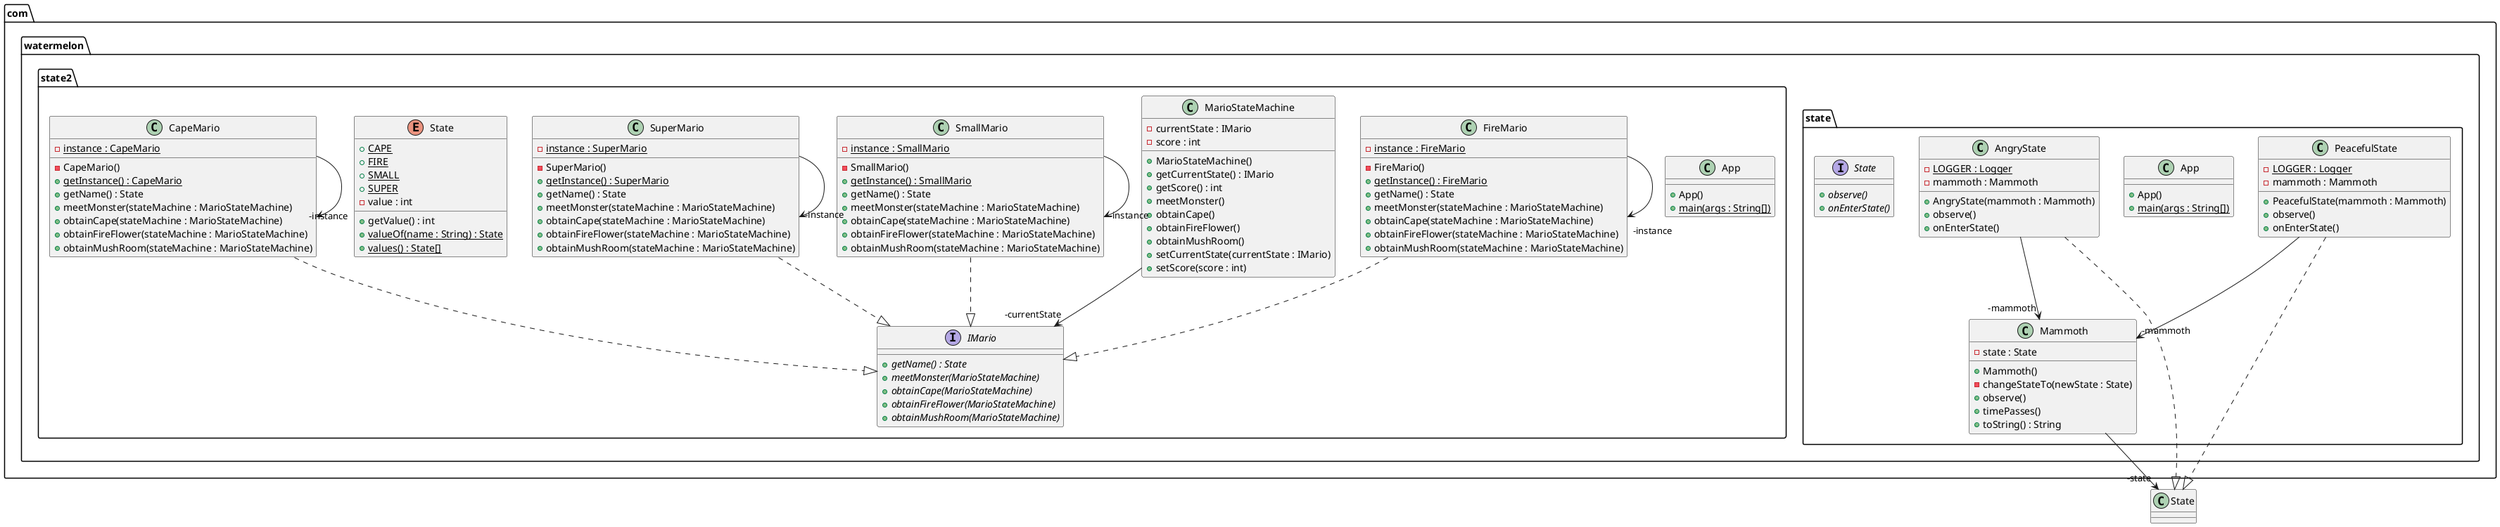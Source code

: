 @startuml
package com.watermelon.state {
  class AngryState {
    - LOGGER : Logger {static}
    - mammoth : Mammoth
    + AngryState(mammoth : Mammoth)
    + observe()
    + onEnterState()
  }
  class App {
    + App()
    + main(args : String[]) {static}
  }
  class Mammoth {
    - state : State
    + Mammoth()
    - changeStateTo(newState : State)
    + observe()
    + timePasses()
    + toString() : String
  }
  class PeacefulState {
    - LOGGER : Logger {static}
    - mammoth : Mammoth
    + PeacefulState(mammoth : Mammoth)
    + observe()
    + onEnterState()
  }
  interface State {
    + observe() {abstract}
    + onEnterState() {abstract}
  }
}
package com.watermelon.state2 {
  class App {
    + App()
    + main(args : String[]) {static}
  }
  class CapeMario {
    - instance : CapeMario {static}
    - CapeMario()
    + getInstance() : CapeMario {static}
    + getName() : State
    + meetMonster(stateMachine : MarioStateMachine)
    + obtainCape(stateMachine : MarioStateMachine)
    + obtainFireFlower(stateMachine : MarioStateMachine)
    + obtainMushRoom(stateMachine : MarioStateMachine)
  }
  class FireMario {
    - instance : FireMario {static}
    - FireMario()
    + getInstance() : FireMario {static}
    + getName() : State
    + meetMonster(stateMachine : MarioStateMachine)
    + obtainCape(stateMachine : MarioStateMachine)
    + obtainFireFlower(stateMachine : MarioStateMachine)
    + obtainMushRoom(stateMachine : MarioStateMachine)
  }
  interface IMario {
    + getName() : State {abstract}
    + meetMonster(MarioStateMachine) {abstract}
    + obtainCape(MarioStateMachine) {abstract}
    + obtainFireFlower(MarioStateMachine) {abstract}
    + obtainMushRoom(MarioStateMachine) {abstract}
  }
  class MarioStateMachine {
    - currentState : IMario
    - score : int
    + MarioStateMachine()
    + getCurrentState() : IMario
    + getScore() : int
    + meetMonster()
    + obtainCape()
    + obtainFireFlower()
    + obtainMushRoom()
    + setCurrentState(currentState : IMario)
    + setScore(score : int)
  }
  class SmallMario {
    - instance : SmallMario {static}
    - SmallMario()
    + getInstance() : SmallMario {static}
    + getName() : State
    + meetMonster(stateMachine : MarioStateMachine)
    + obtainCape(stateMachine : MarioStateMachine)
    + obtainFireFlower(stateMachine : MarioStateMachine)
    + obtainMushRoom(stateMachine : MarioStateMachine)
  }
  enum State {
    + CAPE {static}
    + FIRE {static}
    + SMALL {static}
    + SUPER {static}
    - value : int
    + getValue() : int
    + valueOf(name : String) : State {static}
    + values() : State[] {static}
  }
  class SuperMario {
    - instance : SuperMario {static}
    - SuperMario()
    + getInstance() : SuperMario {static}
    + getName() : State
    + meetMonster(stateMachine : MarioStateMachine)
    + obtainCape(stateMachine : MarioStateMachine)
    + obtainFireFlower(stateMachine : MarioStateMachine)
    + obtainMushRoom(stateMachine : MarioStateMachine)
  }
}
MarioStateMachine -->  "-currentState" IMario
AngryState -->  "-mammoth" Mammoth
SmallMario -->  "-instance" SmallMario
CapeMario -->  "-instance" CapeMario
FireMario -->  "-instance" FireMario
Mammoth -->  "-state" State
SuperMario -->  "-instance" SuperMario
PeacefulState -->  "-mammoth" Mammoth
AngryState ..|> State 
PeacefulState ..|> State 
CapeMario ..|> IMario 
FireMario ..|> IMario 
SmallMario ..|> IMario 
SuperMario ..|> IMario 
@enduml